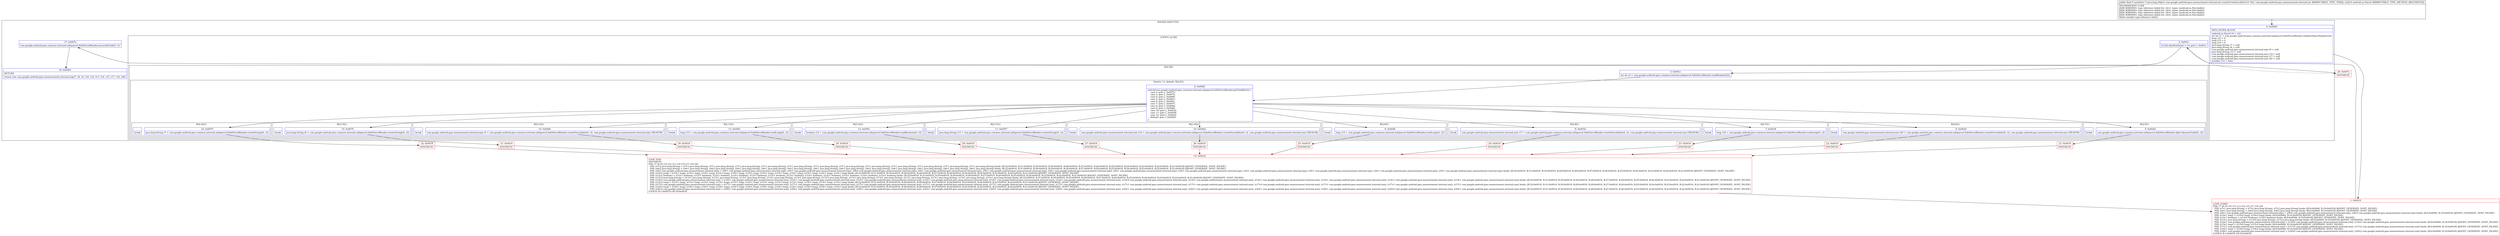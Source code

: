digraph "CFG forcom.google.android.gms.measurement.internal.zzt.createFromParcel(Landroid\/os\/Parcel;)Ljava\/lang\/Object;" {
subgraph cluster_Region_1518491260 {
label = "R(4:0|(2:3|4)|17|18)";
node [shape=record,color=blue];
Node_0 [shape=record,label="{0\:\ 0x0000|MTH_ENTER_BLOCK\l|android.os.Parcel r0 = r22\lint int r1 = com.google.android.gms.common.internal.safeparcel.SafeParcelReader.validateObjectHeader(r22)\llong r10 = 0\llong r15 = 0\llong r18 = 0\ljava.lang.String r7 = null\ljava.lang.String r8 = null\lcom.google.android.gms.measurement.internal.zzjn r9 = null\ljava.lang.String r13 = null\lcom.google.android.gms.measurement.internal.zzai r14 = null\lcom.google.android.gms.measurement.internal.zzai r17 = null\lcom.google.android.gms.measurement.internal.zzai r20 = null\lboolean r12 = false\l}"];
subgraph cluster_LoopRegion_360735563 {
label = "LOOP:0: (2:3|4)";
node [shape=record,color=blue];
Node_2 [shape=record,label="{2\:\ 0x001c|if (r22.dataPosition() \< r1) goto L_0x001e\l}"];
subgraph cluster_Region_1118473650 {
label = "R(2:3|4)";
node [shape=record,color=blue];
Node_3 [shape=record,label="{3\:\ 0x001e|int int r2 = com.google.android.gms.common.internal.safeparcel.SafeParcelReader.readHeader(r22)\l}"];
subgraph cluster_SwitchRegion_375571651 {
label = "Switch: 11, default: R(2:5|1)";
node [shape=record,color=blue];
Node_4 [shape=record,label="{4\:\ 0x0026|switch(com.google.android.gms.common.internal.safeparcel.SafeParcelReader.getFieldId(r2)) \{\l    case 2: goto L_0x0075;\l    case 3: goto L_0x0070;\l    case 4: goto L_0x0066;\l    case 5: goto L_0x0061;\l    case 6: goto L_0x005c;\l    case 7: goto L_0x0057;\l    case 8: goto L_0x004d;\l    case 9: goto L_0x0048;\l    case 10: goto L_0x003d;\l    case 11: goto L_0x0038;\l    case 12: goto L_0x002d;\l    default: goto L_0x0029;\l\}\l}"];
subgraph cluster_Region_873451323 {
label = "R(2:16|1)";
node [shape=record,color=blue];
Node_16 [shape=record,label="{16\:\ 0x0075|java.lang.String r7 = com.google.android.gms.common.internal.safeparcel.SafeParcelReader.createString(r0, r2)\l}"];
Node_InsnContainer_1578357617 [shape=record,label="{|break\l}"];
}
subgraph cluster_Region_381082632 {
label = "R(2:15|1)";
node [shape=record,color=blue];
Node_15 [shape=record,label="{15\:\ 0x0070|java.lang.String r8 = com.google.android.gms.common.internal.safeparcel.SafeParcelReader.createString(r0, r2)\l}"];
Node_InsnContainer_1591169196 [shape=record,label="{|break\l}"];
}
subgraph cluster_Region_1563553938 {
label = "R(2:14|1)";
node [shape=record,color=blue];
Node_14 [shape=record,label="{14\:\ 0x0066|com.google.android.gms.measurement.internal.zzjn r9 = com.google.android.gms.common.internal.safeparcel.SafeParcelReader.createParcelable(r0, r2, com.google.android.gms.measurement.internal.zzjn.CREATOR)\l}"];
Node_InsnContainer_1977713883 [shape=record,label="{|break\l}"];
}
subgraph cluster_Region_365456638 {
label = "R(2:13|1)";
node [shape=record,color=blue];
Node_13 [shape=record,label="{13\:\ 0x0061|long r10 = com.google.android.gms.common.internal.safeparcel.SafeParcelReader.readLong(r0, r2)\l}"];
Node_InsnContainer_763227777 [shape=record,label="{|break\l}"];
}
subgraph cluster_Region_1601441643 {
label = "R(2:12|1)";
node [shape=record,color=blue];
Node_12 [shape=record,label="{12\:\ 0x005c|boolean r12 = com.google.android.gms.common.internal.safeparcel.SafeParcelReader.readBoolean(r0, r2)\l}"];
Node_InsnContainer_1840588804 [shape=record,label="{|break\l}"];
}
subgraph cluster_Region_2139282961 {
label = "R(2:11|1)";
node [shape=record,color=blue];
Node_11 [shape=record,label="{11\:\ 0x0057|java.lang.String r13 = com.google.android.gms.common.internal.safeparcel.SafeParcelReader.createString(r0, r2)\l}"];
Node_InsnContainer_151213870 [shape=record,label="{|break\l}"];
}
subgraph cluster_Region_761594899 {
label = "R(2:10|1)";
node [shape=record,color=blue];
Node_10 [shape=record,label="{10\:\ 0x004d|com.google.android.gms.measurement.internal.zzai r14 = com.google.android.gms.common.internal.safeparcel.SafeParcelReader.createParcelable(r0, r2, com.google.android.gms.measurement.internal.zzai.CREATOR)\l}"];
Node_InsnContainer_1891487113 [shape=record,label="{|break\l}"];
}
subgraph cluster_Region_2073834205 {
label = "R(2:9|1)";
node [shape=record,color=blue];
Node_9 [shape=record,label="{9\:\ 0x0048|long r15 = com.google.android.gms.common.internal.safeparcel.SafeParcelReader.readLong(r0, r2)\l}"];
Node_InsnContainer_854994169 [shape=record,label="{|break\l}"];
}
subgraph cluster_Region_82601362 {
label = "R(2:8|1)";
node [shape=record,color=blue];
Node_8 [shape=record,label="{8\:\ 0x003d|com.google.android.gms.measurement.internal.zzai r17 = com.google.android.gms.common.internal.safeparcel.SafeParcelReader.createParcelable(r0, r2, com.google.android.gms.measurement.internal.zzai.CREATOR)\l}"];
Node_InsnContainer_1984419755 [shape=record,label="{|break\l}"];
}
subgraph cluster_Region_1844920648 {
label = "R(2:7|1)";
node [shape=record,color=blue];
Node_7 [shape=record,label="{7\:\ 0x0038|long r18 = com.google.android.gms.common.internal.safeparcel.SafeParcelReader.readLong(r0, r2)\l}"];
Node_InsnContainer_1710113898 [shape=record,label="{|break\l}"];
}
subgraph cluster_Region_1756861817 {
label = "R(2:6|1)";
node [shape=record,color=blue];
Node_6 [shape=record,label="{6\:\ 0x002d|com.google.android.gms.measurement.internal.zzai r20 = com.google.android.gms.common.internal.safeparcel.SafeParcelReader.createParcelable(r0, r2, com.google.android.gms.measurement.internal.zzai.CREATOR)\l}"];
Node_InsnContainer_2074156251 [shape=record,label="{|break\l}"];
}
subgraph cluster_Region_1915177064 {
label = "R(2:5|1)";
node [shape=record,color=blue];
Node_5 [shape=record,label="{5\:\ 0x0029|com.google.android.gms.common.internal.safeparcel.SafeParcelReader.skipUnknownField(r0, r2)\l}"];
Node_InsnContainer_2025027250 [shape=record,label="{|break\l}"];
}
}
}
}
Node_17 [shape=record,label="{17\:\ 0x007a|com.google.android.gms.common.internal.safeparcel.SafeParcelReader.ensureAtEnd(r0, r1)\l}"];
Node_18 [shape=record,label="{18\:\ 0x0083|RETURN\l|return new com.google.android.gms.measurement.internal.zzq(r7, r8, r9, r10, r12, r13, r14, r15, r17, r18, r20)\l}"];
}
Node_1 [shape=record,color=red,label="{1\:\ 0x0018|LOOP_START\lPHI: r7 r8 r9 r10 r12 r13 r14 r15 r17 r18 r20 \l  PHI: (r7v1 java.lang.String) = (r7v0 java.lang.String), (r7v2 java.lang.String) binds: [B:0:0x0000, B:19:0x0018] A[DONT_GENERATE, DONT_INLINE]\l  PHI: (r8v1 java.lang.String) = (r8v0 java.lang.String), (r8v2 java.lang.String) binds: [B:0:0x0000, B:19:0x0018] A[DONT_GENERATE, DONT_INLINE]\l  PHI: (r9v1 com.google.android.gms.measurement.internal.zzjn) = (r9v0 com.google.android.gms.measurement.internal.zzjn), (r9v2 com.google.android.gms.measurement.internal.zzjn) binds: [B:0:0x0000, B:19:0x0018] A[DONT_GENERATE, DONT_INLINE]\l  PHI: (r10v1 long) = (r10v0 long), (r10v2 long) binds: [B:0:0x0000, B:19:0x0018] A[DONT_GENERATE, DONT_INLINE]\l  PHI: (r12v1 boolean) = (r12v0 boolean), (r12v2 boolean) binds: [B:0:0x0000, B:19:0x0018] A[DONT_GENERATE, DONT_INLINE]\l  PHI: (r13v1 java.lang.String) = (r13v0 java.lang.String), (r13v2 java.lang.String) binds: [B:0:0x0000, B:19:0x0018] A[DONT_GENERATE, DONT_INLINE]\l  PHI: (r14v1 com.google.android.gms.measurement.internal.zzai) = (r14v0 com.google.android.gms.measurement.internal.zzai), (r14v2 com.google.android.gms.measurement.internal.zzai) binds: [B:0:0x0000, B:19:0x0018] A[DONT_GENERATE, DONT_INLINE]\l  PHI: (r15v1 long) = (r15v0 long), (r15v2 long) binds: [B:0:0x0000, B:19:0x0018] A[DONT_GENERATE, DONT_INLINE]\l  PHI: (r17v1 com.google.android.gms.measurement.internal.zzai) = (r17v0 com.google.android.gms.measurement.internal.zzai), (r17v2 com.google.android.gms.measurement.internal.zzai) binds: [B:0:0x0000, B:19:0x0018] A[DONT_GENERATE, DONT_INLINE]\l  PHI: (r18v1 long) = (r18v0 long), (r18v2 long) binds: [B:0:0x0000, B:19:0x0018] A[DONT_GENERATE, DONT_INLINE]\l  PHI: (r20v1 com.google.android.gms.measurement.internal.zzai) = (r20v0 com.google.android.gms.measurement.internal.zzai), (r20v2 com.google.android.gms.measurement.internal.zzai) binds: [B:0:0x0000, B:19:0x0018] A[DONT_GENERATE, DONT_INLINE]\lLOOP:0: B:1:0x0018\-\>B:19:0x0018\l}"];
Node_19 [shape=record,color=red,label="{19\:\ 0x0018|LOOP_END\lSYNTHETIC\lPHI: r7 r8 r9 r10 r12 r13 r14 r15 r17 r18 r20 \l  PHI: (r7v2 java.lang.String) = (r7v3 java.lang.String), (r7v1 java.lang.String), (r7v1 java.lang.String), (r7v1 java.lang.String), (r7v1 java.lang.String), (r7v1 java.lang.String), (r7v1 java.lang.String), (r7v1 java.lang.String), (r7v1 java.lang.String), (r7v1 java.lang.String), (r7v1 java.lang.String), (r7v1 java.lang.String) binds: [B:32:0x0018, B:31:0x0018, B:30:0x0018, B:29:0x0018, B:28:0x0018, B:27:0x0018, B:26:0x0018, B:25:0x0018, B:24:0x0018, B:23:0x0018, B:22:0x0018, B:21:0x0018] A[DONT_GENERATE, DONT_INLINE]\l  PHI: (r8v2 java.lang.String) = (r8v1 java.lang.String), (r8v3 java.lang.String), (r8v1 java.lang.String), (r8v1 java.lang.String), (r8v1 java.lang.String), (r8v1 java.lang.String), (r8v1 java.lang.String), (r8v1 java.lang.String), (r8v1 java.lang.String), (r8v1 java.lang.String), (r8v1 java.lang.String), (r8v1 java.lang.String) binds: [B:32:0x0018, B:31:0x0018, B:30:0x0018, B:29:0x0018, B:28:0x0018, B:27:0x0018, B:26:0x0018, B:25:0x0018, B:24:0x0018, B:23:0x0018, B:22:0x0018, B:21:0x0018] A[DONT_GENERATE, DONT_INLINE]\l  PHI: (r9v2 com.google.android.gms.measurement.internal.zzjn) = (r9v1 com.google.android.gms.measurement.internal.zzjn), (r9v1 com.google.android.gms.measurement.internal.zzjn), (r9v4 com.google.android.gms.measurement.internal.zzjn), (r9v1 com.google.android.gms.measurement.internal.zzjn), (r9v1 com.google.android.gms.measurement.internal.zzjn), (r9v1 com.google.android.gms.measurement.internal.zzjn), (r9v1 com.google.android.gms.measurement.internal.zzjn), (r9v1 com.google.android.gms.measurement.internal.zzjn), (r9v1 com.google.android.gms.measurement.internal.zzjn), (r9v1 com.google.android.gms.measurement.internal.zzjn), (r9v1 com.google.android.gms.measurement.internal.zzjn), (r9v1 com.google.android.gms.measurement.internal.zzjn) binds: [B:32:0x0018, B:31:0x0018, B:30:0x0018, B:29:0x0018, B:28:0x0018, B:27:0x0018, B:26:0x0018, B:25:0x0018, B:24:0x0018, B:23:0x0018, B:22:0x0018, B:21:0x0018] A[DONT_GENERATE, DONT_INLINE]\l  PHI: (r10v2 long) = (r10v1 long), (r10v1 long), (r10v1 long), (r10v3 long), (r10v1 long), (r10v1 long), (r10v1 long), (r10v1 long), (r10v1 long), (r10v1 long), (r10v1 long), (r10v1 long) binds: [B:32:0x0018, B:31:0x0018, B:30:0x0018, B:29:0x0018, B:28:0x0018, B:27:0x0018, B:26:0x0018, B:25:0x0018, B:24:0x0018, B:23:0x0018, B:22:0x0018, B:21:0x0018] A[DONT_GENERATE, DONT_INLINE]\l  PHI: (r12v2 boolean) = (r12v1 boolean), (r12v1 boolean), (r12v1 boolean), (r12v1 boolean), (r12v3 boolean), (r12v1 boolean), (r12v1 boolean), (r12v1 boolean), (r12v1 boolean), (r12v1 boolean), (r12v1 boolean), (r12v1 boolean) binds: [B:32:0x0018, B:31:0x0018, B:30:0x0018, B:29:0x0018, B:28:0x0018, B:27:0x0018, B:26:0x0018, B:25:0x0018, B:24:0x0018, B:23:0x0018, B:22:0x0018, B:21:0x0018] A[DONT_GENERATE, DONT_INLINE]\l  PHI: (r13v2 java.lang.String) = (r13v1 java.lang.String), (r13v1 java.lang.String), (r13v1 java.lang.String), (r13v1 java.lang.String), (r13v1 java.lang.String), (r13v3 java.lang.String), (r13v1 java.lang.String), (r13v1 java.lang.String), (r13v1 java.lang.String), (r13v1 java.lang.String), (r13v1 java.lang.String), (r13v1 java.lang.String) binds: [B:32:0x0018, B:31:0x0018, B:30:0x0018, B:29:0x0018, B:28:0x0018, B:27:0x0018, B:26:0x0018, B:25:0x0018, B:24:0x0018, B:23:0x0018, B:22:0x0018, B:21:0x0018] A[DONT_GENERATE, DONT_INLINE]\l  PHI: (r14v2 com.google.android.gms.measurement.internal.zzai) = (r14v1 com.google.android.gms.measurement.internal.zzai), (r14v1 com.google.android.gms.measurement.internal.zzai), (r14v1 com.google.android.gms.measurement.internal.zzai), (r14v1 com.google.android.gms.measurement.internal.zzai), (r14v1 com.google.android.gms.measurement.internal.zzai), (r14v1 com.google.android.gms.measurement.internal.zzai), (r14v4 com.google.android.gms.measurement.internal.zzai), (r14v1 com.google.android.gms.measurement.internal.zzai), (r14v1 com.google.android.gms.measurement.internal.zzai), (r14v1 com.google.android.gms.measurement.internal.zzai), (r14v1 com.google.android.gms.measurement.internal.zzai), (r14v1 com.google.android.gms.measurement.internal.zzai) binds: [B:32:0x0018, B:31:0x0018, B:30:0x0018, B:29:0x0018, B:28:0x0018, B:27:0x0018, B:26:0x0018, B:25:0x0018, B:24:0x0018, B:23:0x0018, B:22:0x0018, B:21:0x0018] A[DONT_GENERATE, DONT_INLINE]\l  PHI: (r15v2 long) = (r15v1 long), (r15v1 long), (r15v1 long), (r15v1 long), (r15v1 long), (r15v1 long), (r15v1 long), (r15v3 long), (r15v1 long), (r15v1 long), (r15v1 long), (r15v1 long) binds: [B:32:0x0018, B:31:0x0018, B:30:0x0018, B:29:0x0018, B:28:0x0018, B:27:0x0018, B:26:0x0018, B:25:0x0018, B:24:0x0018, B:23:0x0018, B:22:0x0018, B:21:0x0018] A[DONT_GENERATE, DONT_INLINE]\l  PHI: (r17v2 com.google.android.gms.measurement.internal.zzai) = (r17v1 com.google.android.gms.measurement.internal.zzai), (r17v1 com.google.android.gms.measurement.internal.zzai), (r17v1 com.google.android.gms.measurement.internal.zzai), (r17v1 com.google.android.gms.measurement.internal.zzai), (r17v1 com.google.android.gms.measurement.internal.zzai), (r17v1 com.google.android.gms.measurement.internal.zzai), (r17v1 com.google.android.gms.measurement.internal.zzai), (r17v1 com.google.android.gms.measurement.internal.zzai), (r17v4 com.google.android.gms.measurement.internal.zzai), (r17v1 com.google.android.gms.measurement.internal.zzai), (r17v1 com.google.android.gms.measurement.internal.zzai), (r17v1 com.google.android.gms.measurement.internal.zzai) binds: [B:32:0x0018, B:31:0x0018, B:30:0x0018, B:29:0x0018, B:28:0x0018, B:27:0x0018, B:26:0x0018, B:25:0x0018, B:24:0x0018, B:23:0x0018, B:22:0x0018, B:21:0x0018] A[DONT_GENERATE, DONT_INLINE]\l  PHI: (r18v2 long) = (r18v1 long), (r18v1 long), (r18v1 long), (r18v1 long), (r18v1 long), (r18v1 long), (r18v1 long), (r18v1 long), (r18v1 long), (r18v3 long), (r18v1 long), (r18v1 long) binds: [B:32:0x0018, B:31:0x0018, B:30:0x0018, B:29:0x0018, B:28:0x0018, B:27:0x0018, B:26:0x0018, B:25:0x0018, B:24:0x0018, B:23:0x0018, B:22:0x0018, B:21:0x0018] A[DONT_GENERATE, DONT_INLINE]\l  PHI: (r20v2 com.google.android.gms.measurement.internal.zzai) = (r20v1 com.google.android.gms.measurement.internal.zzai), (r20v1 com.google.android.gms.measurement.internal.zzai), (r20v1 com.google.android.gms.measurement.internal.zzai), (r20v1 com.google.android.gms.measurement.internal.zzai), (r20v1 com.google.android.gms.measurement.internal.zzai), (r20v1 com.google.android.gms.measurement.internal.zzai), (r20v1 com.google.android.gms.measurement.internal.zzai), (r20v1 com.google.android.gms.measurement.internal.zzai), (r20v1 com.google.android.gms.measurement.internal.zzai), (r20v1 com.google.android.gms.measurement.internal.zzai), (r20v4 com.google.android.gms.measurement.internal.zzai), (r20v1 com.google.android.gms.measurement.internal.zzai) binds: [B:32:0x0018, B:31:0x0018, B:30:0x0018, B:29:0x0018, B:28:0x0018, B:27:0x0018, B:26:0x0018, B:25:0x0018, B:24:0x0018, B:23:0x0018, B:22:0x0018, B:21:0x0018] A[DONT_GENERATE, DONT_INLINE]\lLOOP:0: B:1:0x0018\-\>B:19:0x0018\l}"];
Node_20 [shape=record,color=red,label="{20\:\ 0x007a|SYNTHETIC\l}"];
Node_21 [shape=record,color=red,label="{21\:\ 0x0018|SYNTHETIC\l}"];
Node_22 [shape=record,color=red,label="{22\:\ 0x0018|SYNTHETIC\l}"];
Node_23 [shape=record,color=red,label="{23\:\ 0x0018|SYNTHETIC\l}"];
Node_24 [shape=record,color=red,label="{24\:\ 0x0018|SYNTHETIC\l}"];
Node_25 [shape=record,color=red,label="{25\:\ 0x0018|SYNTHETIC\l}"];
Node_26 [shape=record,color=red,label="{26\:\ 0x0018|SYNTHETIC\l}"];
Node_27 [shape=record,color=red,label="{27\:\ 0x0018|SYNTHETIC\l}"];
Node_28 [shape=record,color=red,label="{28\:\ 0x0018|SYNTHETIC\l}"];
Node_29 [shape=record,color=red,label="{29\:\ 0x0018|SYNTHETIC\l}"];
Node_30 [shape=record,color=red,label="{30\:\ 0x0018|SYNTHETIC\l}"];
Node_31 [shape=record,color=red,label="{31\:\ 0x0018|SYNTHETIC\l}"];
Node_32 [shape=record,color=red,label="{32\:\ 0x0018|SYNTHETIC\l}"];
MethodNode[shape=record,label="{public final \/* synthetic *\/ java.lang.Object com.google.android.gms.measurement.internal.zzt.createFromParcel((r21v0 'this' com.google.android.gms.measurement.internal.zzt A[IMMUTABLE_TYPE, THIS]), (r22v0 android.os.Parcel A[IMMUTABLE_TYPE, METHOD_ARGUMENT]))  | INCONSISTENT_CODE\lJADX WARNING: type inference failed for: r2v3, types: [android.os.Parcelable]\lJADX WARNING: type inference failed for: r2v4, types: [android.os.Parcelable]\lJADX WARNING: type inference failed for: r2v5, types: [android.os.Parcelable]\lJADX WARNING: type inference failed for: r2v6, types: [android.os.Parcelable]\lMulti\-variable type inference failed\l}"];
MethodNode -> Node_0;
Node_0 -> Node_1;
Node_2 -> Node_3;
Node_2 -> Node_20[style=dashed];
Node_3 -> Node_4;
Node_4 -> Node_5;
Node_4 -> Node_6;
Node_4 -> Node_7;
Node_4 -> Node_8;
Node_4 -> Node_9;
Node_4 -> Node_10;
Node_4 -> Node_11;
Node_4 -> Node_12;
Node_4 -> Node_13;
Node_4 -> Node_14;
Node_4 -> Node_15;
Node_4 -> Node_16;
Node_16 -> Node_32;
Node_15 -> Node_31;
Node_14 -> Node_30;
Node_13 -> Node_29;
Node_12 -> Node_28;
Node_11 -> Node_27;
Node_10 -> Node_26;
Node_9 -> Node_25;
Node_8 -> Node_24;
Node_7 -> Node_23;
Node_6 -> Node_22;
Node_5 -> Node_21;
Node_17 -> Node_18;
Node_1 -> Node_2;
Node_19 -> Node_1;
Node_20 -> Node_17;
Node_21 -> Node_19;
Node_22 -> Node_19;
Node_23 -> Node_19;
Node_24 -> Node_19;
Node_25 -> Node_19;
Node_26 -> Node_19;
Node_27 -> Node_19;
Node_28 -> Node_19;
Node_29 -> Node_19;
Node_30 -> Node_19;
Node_31 -> Node_19;
Node_32 -> Node_19;
}

